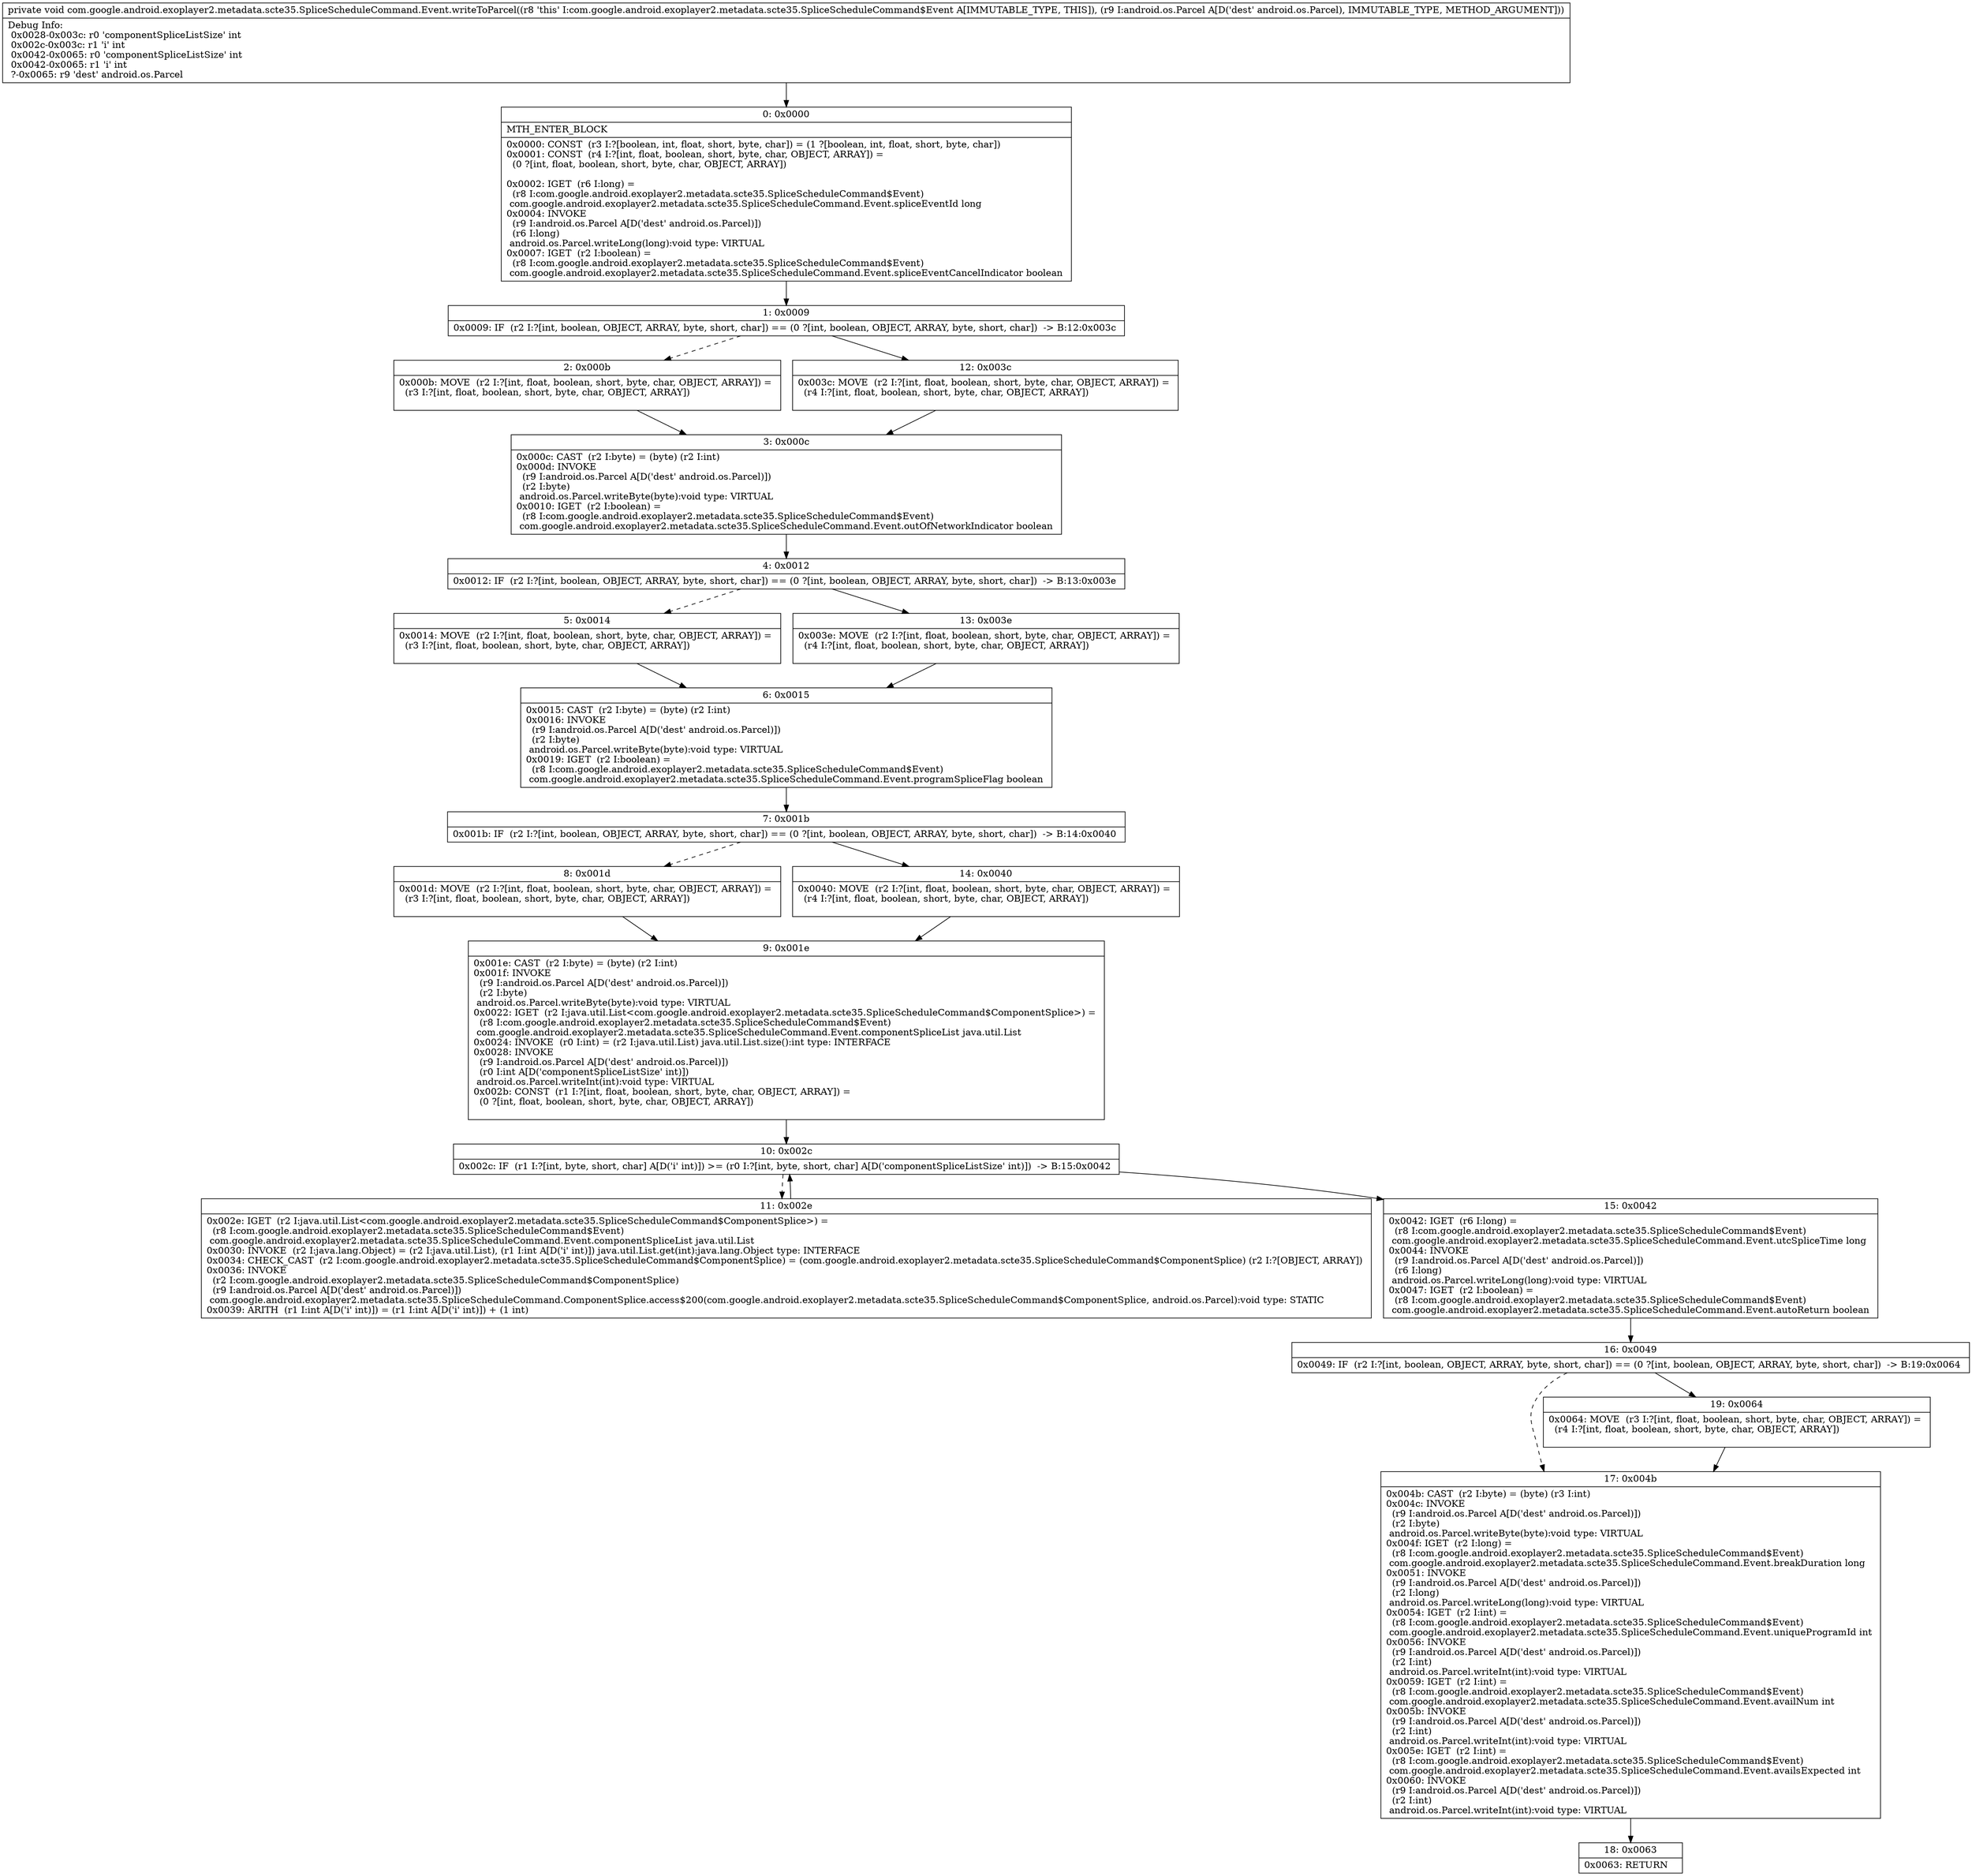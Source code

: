 digraph "CFG forcom.google.android.exoplayer2.metadata.scte35.SpliceScheduleCommand.Event.writeToParcel(Landroid\/os\/Parcel;)V" {
Node_0 [shape=record,label="{0\:\ 0x0000|MTH_ENTER_BLOCK\l|0x0000: CONST  (r3 I:?[boolean, int, float, short, byte, char]) = (1 ?[boolean, int, float, short, byte, char]) \l0x0001: CONST  (r4 I:?[int, float, boolean, short, byte, char, OBJECT, ARRAY]) = \l  (0 ?[int, float, boolean, short, byte, char, OBJECT, ARRAY])\l \l0x0002: IGET  (r6 I:long) = \l  (r8 I:com.google.android.exoplayer2.metadata.scte35.SpliceScheduleCommand$Event)\l com.google.android.exoplayer2.metadata.scte35.SpliceScheduleCommand.Event.spliceEventId long \l0x0004: INVOKE  \l  (r9 I:android.os.Parcel A[D('dest' android.os.Parcel)])\l  (r6 I:long)\l android.os.Parcel.writeLong(long):void type: VIRTUAL \l0x0007: IGET  (r2 I:boolean) = \l  (r8 I:com.google.android.exoplayer2.metadata.scte35.SpliceScheduleCommand$Event)\l com.google.android.exoplayer2.metadata.scte35.SpliceScheduleCommand.Event.spliceEventCancelIndicator boolean \l}"];
Node_1 [shape=record,label="{1\:\ 0x0009|0x0009: IF  (r2 I:?[int, boolean, OBJECT, ARRAY, byte, short, char]) == (0 ?[int, boolean, OBJECT, ARRAY, byte, short, char])  \-\> B:12:0x003c \l}"];
Node_2 [shape=record,label="{2\:\ 0x000b|0x000b: MOVE  (r2 I:?[int, float, boolean, short, byte, char, OBJECT, ARRAY]) = \l  (r3 I:?[int, float, boolean, short, byte, char, OBJECT, ARRAY])\l \l}"];
Node_3 [shape=record,label="{3\:\ 0x000c|0x000c: CAST  (r2 I:byte) = (byte) (r2 I:int) \l0x000d: INVOKE  \l  (r9 I:android.os.Parcel A[D('dest' android.os.Parcel)])\l  (r2 I:byte)\l android.os.Parcel.writeByte(byte):void type: VIRTUAL \l0x0010: IGET  (r2 I:boolean) = \l  (r8 I:com.google.android.exoplayer2.metadata.scte35.SpliceScheduleCommand$Event)\l com.google.android.exoplayer2.metadata.scte35.SpliceScheduleCommand.Event.outOfNetworkIndicator boolean \l}"];
Node_4 [shape=record,label="{4\:\ 0x0012|0x0012: IF  (r2 I:?[int, boolean, OBJECT, ARRAY, byte, short, char]) == (0 ?[int, boolean, OBJECT, ARRAY, byte, short, char])  \-\> B:13:0x003e \l}"];
Node_5 [shape=record,label="{5\:\ 0x0014|0x0014: MOVE  (r2 I:?[int, float, boolean, short, byte, char, OBJECT, ARRAY]) = \l  (r3 I:?[int, float, boolean, short, byte, char, OBJECT, ARRAY])\l \l}"];
Node_6 [shape=record,label="{6\:\ 0x0015|0x0015: CAST  (r2 I:byte) = (byte) (r2 I:int) \l0x0016: INVOKE  \l  (r9 I:android.os.Parcel A[D('dest' android.os.Parcel)])\l  (r2 I:byte)\l android.os.Parcel.writeByte(byte):void type: VIRTUAL \l0x0019: IGET  (r2 I:boolean) = \l  (r8 I:com.google.android.exoplayer2.metadata.scte35.SpliceScheduleCommand$Event)\l com.google.android.exoplayer2.metadata.scte35.SpliceScheduleCommand.Event.programSpliceFlag boolean \l}"];
Node_7 [shape=record,label="{7\:\ 0x001b|0x001b: IF  (r2 I:?[int, boolean, OBJECT, ARRAY, byte, short, char]) == (0 ?[int, boolean, OBJECT, ARRAY, byte, short, char])  \-\> B:14:0x0040 \l}"];
Node_8 [shape=record,label="{8\:\ 0x001d|0x001d: MOVE  (r2 I:?[int, float, boolean, short, byte, char, OBJECT, ARRAY]) = \l  (r3 I:?[int, float, boolean, short, byte, char, OBJECT, ARRAY])\l \l}"];
Node_9 [shape=record,label="{9\:\ 0x001e|0x001e: CAST  (r2 I:byte) = (byte) (r2 I:int) \l0x001f: INVOKE  \l  (r9 I:android.os.Parcel A[D('dest' android.os.Parcel)])\l  (r2 I:byte)\l android.os.Parcel.writeByte(byte):void type: VIRTUAL \l0x0022: IGET  (r2 I:java.util.List\<com.google.android.exoplayer2.metadata.scte35.SpliceScheduleCommand$ComponentSplice\>) = \l  (r8 I:com.google.android.exoplayer2.metadata.scte35.SpliceScheduleCommand$Event)\l com.google.android.exoplayer2.metadata.scte35.SpliceScheduleCommand.Event.componentSpliceList java.util.List \l0x0024: INVOKE  (r0 I:int) = (r2 I:java.util.List) java.util.List.size():int type: INTERFACE \l0x0028: INVOKE  \l  (r9 I:android.os.Parcel A[D('dest' android.os.Parcel)])\l  (r0 I:int A[D('componentSpliceListSize' int)])\l android.os.Parcel.writeInt(int):void type: VIRTUAL \l0x002b: CONST  (r1 I:?[int, float, boolean, short, byte, char, OBJECT, ARRAY]) = \l  (0 ?[int, float, boolean, short, byte, char, OBJECT, ARRAY])\l \l}"];
Node_10 [shape=record,label="{10\:\ 0x002c|0x002c: IF  (r1 I:?[int, byte, short, char] A[D('i' int)]) \>= (r0 I:?[int, byte, short, char] A[D('componentSpliceListSize' int)])  \-\> B:15:0x0042 \l}"];
Node_11 [shape=record,label="{11\:\ 0x002e|0x002e: IGET  (r2 I:java.util.List\<com.google.android.exoplayer2.metadata.scte35.SpliceScheduleCommand$ComponentSplice\>) = \l  (r8 I:com.google.android.exoplayer2.metadata.scte35.SpliceScheduleCommand$Event)\l com.google.android.exoplayer2.metadata.scte35.SpliceScheduleCommand.Event.componentSpliceList java.util.List \l0x0030: INVOKE  (r2 I:java.lang.Object) = (r2 I:java.util.List), (r1 I:int A[D('i' int)]) java.util.List.get(int):java.lang.Object type: INTERFACE \l0x0034: CHECK_CAST  (r2 I:com.google.android.exoplayer2.metadata.scte35.SpliceScheduleCommand$ComponentSplice) = (com.google.android.exoplayer2.metadata.scte35.SpliceScheduleCommand$ComponentSplice) (r2 I:?[OBJECT, ARRAY]) \l0x0036: INVOKE  \l  (r2 I:com.google.android.exoplayer2.metadata.scte35.SpliceScheduleCommand$ComponentSplice)\l  (r9 I:android.os.Parcel A[D('dest' android.os.Parcel)])\l com.google.android.exoplayer2.metadata.scte35.SpliceScheduleCommand.ComponentSplice.access$200(com.google.android.exoplayer2.metadata.scte35.SpliceScheduleCommand$ComponentSplice, android.os.Parcel):void type: STATIC \l0x0039: ARITH  (r1 I:int A[D('i' int)]) = (r1 I:int A[D('i' int)]) + (1 int) \l}"];
Node_12 [shape=record,label="{12\:\ 0x003c|0x003c: MOVE  (r2 I:?[int, float, boolean, short, byte, char, OBJECT, ARRAY]) = \l  (r4 I:?[int, float, boolean, short, byte, char, OBJECT, ARRAY])\l \l}"];
Node_13 [shape=record,label="{13\:\ 0x003e|0x003e: MOVE  (r2 I:?[int, float, boolean, short, byte, char, OBJECT, ARRAY]) = \l  (r4 I:?[int, float, boolean, short, byte, char, OBJECT, ARRAY])\l \l}"];
Node_14 [shape=record,label="{14\:\ 0x0040|0x0040: MOVE  (r2 I:?[int, float, boolean, short, byte, char, OBJECT, ARRAY]) = \l  (r4 I:?[int, float, boolean, short, byte, char, OBJECT, ARRAY])\l \l}"];
Node_15 [shape=record,label="{15\:\ 0x0042|0x0042: IGET  (r6 I:long) = \l  (r8 I:com.google.android.exoplayer2.metadata.scte35.SpliceScheduleCommand$Event)\l com.google.android.exoplayer2.metadata.scte35.SpliceScheduleCommand.Event.utcSpliceTime long \l0x0044: INVOKE  \l  (r9 I:android.os.Parcel A[D('dest' android.os.Parcel)])\l  (r6 I:long)\l android.os.Parcel.writeLong(long):void type: VIRTUAL \l0x0047: IGET  (r2 I:boolean) = \l  (r8 I:com.google.android.exoplayer2.metadata.scte35.SpliceScheduleCommand$Event)\l com.google.android.exoplayer2.metadata.scte35.SpliceScheduleCommand.Event.autoReturn boolean \l}"];
Node_16 [shape=record,label="{16\:\ 0x0049|0x0049: IF  (r2 I:?[int, boolean, OBJECT, ARRAY, byte, short, char]) == (0 ?[int, boolean, OBJECT, ARRAY, byte, short, char])  \-\> B:19:0x0064 \l}"];
Node_17 [shape=record,label="{17\:\ 0x004b|0x004b: CAST  (r2 I:byte) = (byte) (r3 I:int) \l0x004c: INVOKE  \l  (r9 I:android.os.Parcel A[D('dest' android.os.Parcel)])\l  (r2 I:byte)\l android.os.Parcel.writeByte(byte):void type: VIRTUAL \l0x004f: IGET  (r2 I:long) = \l  (r8 I:com.google.android.exoplayer2.metadata.scte35.SpliceScheduleCommand$Event)\l com.google.android.exoplayer2.metadata.scte35.SpliceScheduleCommand.Event.breakDuration long \l0x0051: INVOKE  \l  (r9 I:android.os.Parcel A[D('dest' android.os.Parcel)])\l  (r2 I:long)\l android.os.Parcel.writeLong(long):void type: VIRTUAL \l0x0054: IGET  (r2 I:int) = \l  (r8 I:com.google.android.exoplayer2.metadata.scte35.SpliceScheduleCommand$Event)\l com.google.android.exoplayer2.metadata.scte35.SpliceScheduleCommand.Event.uniqueProgramId int \l0x0056: INVOKE  \l  (r9 I:android.os.Parcel A[D('dest' android.os.Parcel)])\l  (r2 I:int)\l android.os.Parcel.writeInt(int):void type: VIRTUAL \l0x0059: IGET  (r2 I:int) = \l  (r8 I:com.google.android.exoplayer2.metadata.scte35.SpliceScheduleCommand$Event)\l com.google.android.exoplayer2.metadata.scte35.SpliceScheduleCommand.Event.availNum int \l0x005b: INVOKE  \l  (r9 I:android.os.Parcel A[D('dest' android.os.Parcel)])\l  (r2 I:int)\l android.os.Parcel.writeInt(int):void type: VIRTUAL \l0x005e: IGET  (r2 I:int) = \l  (r8 I:com.google.android.exoplayer2.metadata.scte35.SpliceScheduleCommand$Event)\l com.google.android.exoplayer2.metadata.scte35.SpliceScheduleCommand.Event.availsExpected int \l0x0060: INVOKE  \l  (r9 I:android.os.Parcel A[D('dest' android.os.Parcel)])\l  (r2 I:int)\l android.os.Parcel.writeInt(int):void type: VIRTUAL \l}"];
Node_18 [shape=record,label="{18\:\ 0x0063|0x0063: RETURN   \l}"];
Node_19 [shape=record,label="{19\:\ 0x0064|0x0064: MOVE  (r3 I:?[int, float, boolean, short, byte, char, OBJECT, ARRAY]) = \l  (r4 I:?[int, float, boolean, short, byte, char, OBJECT, ARRAY])\l \l}"];
MethodNode[shape=record,label="{private void com.google.android.exoplayer2.metadata.scte35.SpliceScheduleCommand.Event.writeToParcel((r8 'this' I:com.google.android.exoplayer2.metadata.scte35.SpliceScheduleCommand$Event A[IMMUTABLE_TYPE, THIS]), (r9 I:android.os.Parcel A[D('dest' android.os.Parcel), IMMUTABLE_TYPE, METHOD_ARGUMENT]))  | Debug Info:\l  0x0028\-0x003c: r0 'componentSpliceListSize' int\l  0x002c\-0x003c: r1 'i' int\l  0x0042\-0x0065: r0 'componentSpliceListSize' int\l  0x0042\-0x0065: r1 'i' int\l  ?\-0x0065: r9 'dest' android.os.Parcel\l}"];
MethodNode -> Node_0;
Node_0 -> Node_1;
Node_1 -> Node_2[style=dashed];
Node_1 -> Node_12;
Node_2 -> Node_3;
Node_3 -> Node_4;
Node_4 -> Node_5[style=dashed];
Node_4 -> Node_13;
Node_5 -> Node_6;
Node_6 -> Node_7;
Node_7 -> Node_8[style=dashed];
Node_7 -> Node_14;
Node_8 -> Node_9;
Node_9 -> Node_10;
Node_10 -> Node_11[style=dashed];
Node_10 -> Node_15;
Node_11 -> Node_10;
Node_12 -> Node_3;
Node_13 -> Node_6;
Node_14 -> Node_9;
Node_15 -> Node_16;
Node_16 -> Node_17[style=dashed];
Node_16 -> Node_19;
Node_17 -> Node_18;
Node_19 -> Node_17;
}

